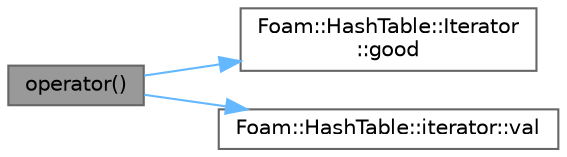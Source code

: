 digraph "operator()"
{
 // LATEX_PDF_SIZE
  bgcolor="transparent";
  edge [fontname=Helvetica,fontsize=10,labelfontname=Helvetica,labelfontsize=10];
  node [fontname=Helvetica,fontsize=10,shape=box,height=0.2,width=0.4];
  rankdir="LR";
  Node1 [id="Node000001",label="operator()",height=0.2,width=0.4,color="gray40", fillcolor="grey60", style="filled", fontcolor="black",tooltip=" "];
  Node1 -> Node2 [id="edge1_Node000001_Node000002",color="steelblue1",style="solid",tooltip=" "];
  Node2 [id="Node000002",label="Foam::HashTable::Iterator\l::good",height=0.2,width=0.4,color="grey40", fillcolor="white", style="filled",URL="$classFoam_1_1HashTable_1_1Iterator.html#a57a3459b7c5951cb10421aae5774450b",tooltip=" "];
  Node1 -> Node3 [id="edge2_Node000001_Node000003",color="steelblue1",style="solid",tooltip=" "];
  Node3 [id="Node000003",label="Foam::HashTable::iterator::val",height=0.2,width=0.4,color="grey40", fillcolor="white", style="filled",URL="$classFoam_1_1HashTable_1_1iterator.html#a40a5fe6453ac2216bea3011cde282c55",tooltip=" "];
}
